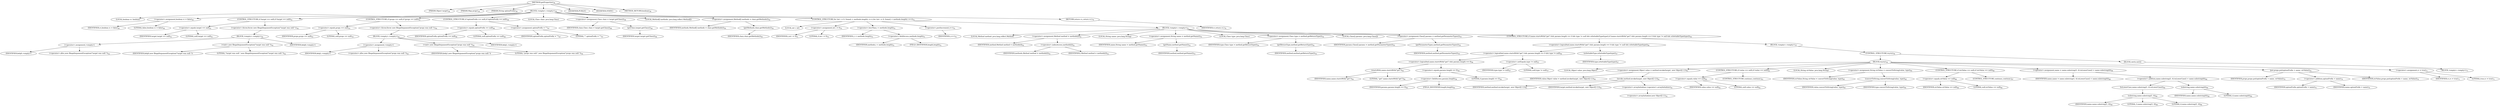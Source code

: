 digraph "getProperties" {  
"24" [label = <(METHOD,getProperties)<SUB>38</SUB>> ]
"25" [label = <(PARAM,Object target)<SUB>38</SUB>> ]
"26" [label = <(PARAM,Map props)<SUB>38</SUB>> ]
"27" [label = <(PARAM,String optionPrefix)<SUB>38</SUB>> ]
"28" [label = <(BLOCK,&lt;empty&gt;,&lt;empty&gt;)<SUB>38</SUB>> ]
"29" [label = <(LOCAL,boolean rc: boolean)> ]
"30" [label = <(&lt;operator&gt;.assignment,boolean rc = false)<SUB>40</SUB>> ]
"31" [label = <(IDENTIFIER,rc,boolean rc = false)<SUB>40</SUB>> ]
"32" [label = <(LITERAL,false,boolean rc = false)<SUB>40</SUB>> ]
"33" [label = <(CONTROL_STRUCTURE,if (target == null),if (target == null))<SUB>41</SUB>> ]
"34" [label = <(&lt;operator&gt;.equals,target == null)<SUB>41</SUB>> ]
"35" [label = <(IDENTIFIER,target,target == null)<SUB>41</SUB>> ]
"36" [label = <(LITERAL,null,target == null)<SUB>41</SUB>> ]
"37" [label = <(&lt;operator&gt;.throw,throw new IllegalArgumentException(&quot;target was null.&quot;);)<SUB>42</SUB>> ]
"38" [label = <(BLOCK,&lt;empty&gt;,&lt;empty&gt;)<SUB>42</SUB>> ]
"39" [label = <(&lt;operator&gt;.assignment,&lt;empty&gt;)> ]
"40" [label = <(IDENTIFIER,$obj0,&lt;empty&gt;)> ]
"41" [label = <(&lt;operator&gt;.alloc,new IllegalArgumentException(&quot;target was null.&quot;))<SUB>42</SUB>> ]
"42" [label = <(&lt;init&gt;,new IllegalArgumentException(&quot;target was null.&quot;))<SUB>42</SUB>> ]
"43" [label = <(IDENTIFIER,$obj0,new IllegalArgumentException(&quot;target was null.&quot;))> ]
"44" [label = <(LITERAL,&quot;target was null.&quot;,new IllegalArgumentException(&quot;target was null.&quot;))<SUB>42</SUB>> ]
"45" [label = <(IDENTIFIER,$obj0,&lt;empty&gt;)> ]
"46" [label = <(CONTROL_STRUCTURE,if (props == null),if (props == null))<SUB>43</SUB>> ]
"47" [label = <(&lt;operator&gt;.equals,props == null)<SUB>43</SUB>> ]
"48" [label = <(IDENTIFIER,props,props == null)<SUB>43</SUB>> ]
"49" [label = <(LITERAL,null,props == null)<SUB>43</SUB>> ]
"50" [label = <(&lt;operator&gt;.throw,throw new IllegalArgumentException(&quot;props was null.&quot;);)<SUB>44</SUB>> ]
"51" [label = <(BLOCK,&lt;empty&gt;,&lt;empty&gt;)<SUB>44</SUB>> ]
"52" [label = <(&lt;operator&gt;.assignment,&lt;empty&gt;)> ]
"53" [label = <(IDENTIFIER,$obj1,&lt;empty&gt;)> ]
"54" [label = <(&lt;operator&gt;.alloc,new IllegalArgumentException(&quot;props was null.&quot;))<SUB>44</SUB>> ]
"55" [label = <(&lt;init&gt;,new IllegalArgumentException(&quot;props was null.&quot;))<SUB>44</SUB>> ]
"56" [label = <(IDENTIFIER,$obj1,new IllegalArgumentException(&quot;props was null.&quot;))> ]
"57" [label = <(LITERAL,&quot;props was null.&quot;,new IllegalArgumentException(&quot;props was null.&quot;))<SUB>44</SUB>> ]
"58" [label = <(IDENTIFIER,$obj1,&lt;empty&gt;)> ]
"59" [label = <(CONTROL_STRUCTURE,if (optionPrefix == null),if (optionPrefix == null))<SUB>46</SUB>> ]
"60" [label = <(&lt;operator&gt;.equals,optionPrefix == null)<SUB>46</SUB>> ]
"61" [label = <(IDENTIFIER,optionPrefix,optionPrefix == null)<SUB>46</SUB>> ]
"62" [label = <(LITERAL,null,optionPrefix == null)<SUB>46</SUB>> ]
"63" [label = <(&lt;operator&gt;.assignment,optionPrefix = &quot;&quot;)<SUB>47</SUB>> ]
"64" [label = <(IDENTIFIER,optionPrefix,optionPrefix = &quot;&quot;)<SUB>47</SUB>> ]
"65" [label = <(LITERAL,&quot;&quot;,optionPrefix = &quot;&quot;)<SUB>47</SUB>> ]
"66" [label = <(LOCAL,Class clazz: java.lang.Class)> ]
"67" [label = <(&lt;operator&gt;.assignment,Class clazz = target.getClass())<SUB>49</SUB>> ]
"68" [label = <(IDENTIFIER,clazz,Class clazz = target.getClass())<SUB>49</SUB>> ]
"69" [label = <(getClass,target.getClass())<SUB>49</SUB>> ]
"70" [label = <(IDENTIFIER,target,target.getClass())<SUB>49</SUB>> ]
"71" [label = <(LOCAL,Method[] methods: java.lang.reflect.Method[])> ]
"72" [label = <(&lt;operator&gt;.assignment,Method[] methods = clazz.getMethods())<SUB>50</SUB>> ]
"73" [label = <(IDENTIFIER,methods,Method[] methods = clazz.getMethods())<SUB>50</SUB>> ]
"74" [label = <(getMethods,clazz.getMethods())<SUB>50</SUB>> ]
"75" [label = <(IDENTIFIER,clazz,clazz.getMethods())<SUB>50</SUB>> ]
"76" [label = <(CONTROL_STRUCTURE,for (int i = 0; Some(i &lt; methods.length); i++),for (int i = 0; Some(i &lt; methods.length); i++))<SUB>51</SUB>> ]
"77" [label = <(LOCAL,int i: int)> ]
"78" [label = <(&lt;operator&gt;.assignment,int i = 0)<SUB>51</SUB>> ]
"79" [label = <(IDENTIFIER,i,int i = 0)<SUB>51</SUB>> ]
"80" [label = <(LITERAL,0,int i = 0)<SUB>51</SUB>> ]
"81" [label = <(&lt;operator&gt;.lessThan,i &lt; methods.length)<SUB>51</SUB>> ]
"82" [label = <(IDENTIFIER,i,i &lt; methods.length)<SUB>51</SUB>> ]
"83" [label = <(&lt;operator&gt;.fieldAccess,methods.length)<SUB>51</SUB>> ]
"84" [label = <(IDENTIFIER,methods,i &lt; methods.length)<SUB>51</SUB>> ]
"85" [label = <(FIELD_IDENTIFIER,length,length)<SUB>51</SUB>> ]
"86" [label = <(&lt;operator&gt;.postIncrement,i++)<SUB>51</SUB>> ]
"87" [label = <(IDENTIFIER,i,i++)<SUB>51</SUB>> ]
"88" [label = <(BLOCK,&lt;empty&gt;,&lt;empty&gt;)<SUB>51</SUB>> ]
"89" [label = <(LOCAL,Method method: java.lang.reflect.Method)> ]
"90" [label = <(&lt;operator&gt;.assignment,Method method = methods[i])<SUB>52</SUB>> ]
"91" [label = <(IDENTIFIER,method,Method method = methods[i])<SUB>52</SUB>> ]
"92" [label = <(&lt;operator&gt;.indexAccess,methods[i])<SUB>52</SUB>> ]
"93" [label = <(IDENTIFIER,methods,Method method = methods[i])<SUB>52</SUB>> ]
"94" [label = <(IDENTIFIER,i,Method method = methods[i])<SUB>52</SUB>> ]
"95" [label = <(LOCAL,String name: java.lang.String)> ]
"96" [label = <(&lt;operator&gt;.assignment,String name = method.getName())<SUB>53</SUB>> ]
"97" [label = <(IDENTIFIER,name,String name = method.getName())<SUB>53</SUB>> ]
"98" [label = <(getName,method.getName())<SUB>53</SUB>> ]
"99" [label = <(IDENTIFIER,method,method.getName())<SUB>53</SUB>> ]
"100" [label = <(LOCAL,Class type: java.lang.Class)> ]
"101" [label = <(&lt;operator&gt;.assignment,Class type = method.getReturnType())<SUB>54</SUB>> ]
"102" [label = <(IDENTIFIER,type,Class type = method.getReturnType())<SUB>54</SUB>> ]
"103" [label = <(getReturnType,method.getReturnType())<SUB>54</SUB>> ]
"104" [label = <(IDENTIFIER,method,method.getReturnType())<SUB>54</SUB>> ]
"105" [label = <(LOCAL,Class[] params: java.lang.Class[])> ]
"106" [label = <(&lt;operator&gt;.assignment,Class[] params = method.getParameterTypes())<SUB>55</SUB>> ]
"107" [label = <(IDENTIFIER,params,Class[] params = method.getParameterTypes())<SUB>55</SUB>> ]
"108" [label = <(getParameterTypes,method.getParameterTypes())<SUB>55</SUB>> ]
"109" [label = <(IDENTIFIER,method,method.getParameterTypes())<SUB>55</SUB>> ]
"110" [label = <(CONTROL_STRUCTURE,if (name.startsWith(&quot;get&quot;) &amp;&amp; params.length == 0 &amp;&amp; type != null &amp;&amp; isSettableType(type)),if (name.startsWith(&quot;get&quot;) &amp;&amp; params.length == 0 &amp;&amp; type != null &amp;&amp; isSettableType(type)))<SUB>56</SUB>> ]
"111" [label = <(&lt;operator&gt;.logicalAnd,name.startsWith(&quot;get&quot;) &amp;&amp; params.length == 0 &amp;&amp; type != null &amp;&amp; isSettableType(type))<SUB>56</SUB>> ]
"112" [label = <(&lt;operator&gt;.logicalAnd,name.startsWith(&quot;get&quot;) &amp;&amp; params.length == 0 &amp;&amp; type != null)<SUB>56</SUB>> ]
"113" [label = <(&lt;operator&gt;.logicalAnd,name.startsWith(&quot;get&quot;) &amp;&amp; params.length == 0)<SUB>56</SUB>> ]
"114" [label = <(startsWith,name.startsWith(&quot;get&quot;))<SUB>56</SUB>> ]
"115" [label = <(IDENTIFIER,name,name.startsWith(&quot;get&quot;))<SUB>56</SUB>> ]
"116" [label = <(LITERAL,&quot;get&quot;,name.startsWith(&quot;get&quot;))<SUB>56</SUB>> ]
"117" [label = <(&lt;operator&gt;.equals,params.length == 0)<SUB>56</SUB>> ]
"118" [label = <(&lt;operator&gt;.fieldAccess,params.length)<SUB>56</SUB>> ]
"119" [label = <(IDENTIFIER,params,params.length == 0)<SUB>56</SUB>> ]
"120" [label = <(FIELD_IDENTIFIER,length,length)<SUB>56</SUB>> ]
"121" [label = <(LITERAL,0,params.length == 0)<SUB>56</SUB>> ]
"122" [label = <(&lt;operator&gt;.notEquals,type != null)<SUB>57</SUB>> ]
"123" [label = <(IDENTIFIER,type,type != null)<SUB>57</SUB>> ]
"124" [label = <(LITERAL,null,type != null)<SUB>57</SUB>> ]
"125" [label = <(isSettableType,isSettableType(type))<SUB>57</SUB>> ]
"126" [label = <(IDENTIFIER,type,isSettableType(type))<SUB>57</SUB>> ]
"127" [label = <(BLOCK,&lt;empty&gt;,&lt;empty&gt;)<SUB>57</SUB>> ]
"128" [label = <(CONTROL_STRUCTURE,try,try)<SUB>59</SUB>> ]
"129" [label = <(BLOCK,try,try)<SUB>59</SUB>> ]
"130" [label = <(LOCAL,Object value: java.lang.Object)> ]
"131" [label = <(&lt;operator&gt;.assignment,Object value = method.invoke(target, new Object[] {}))<SUB>61</SUB>> ]
"132" [label = <(IDENTIFIER,value,Object value = method.invoke(target, new Object[] {}))<SUB>61</SUB>> ]
"133" [label = <(invoke,method.invoke(target, new Object[] {}))<SUB>61</SUB>> ]
"134" [label = <(IDENTIFIER,method,method.invoke(target, new Object[] {}))<SUB>61</SUB>> ]
"135" [label = <(IDENTIFIER,target,method.invoke(target, new Object[] {}))<SUB>61</SUB>> ]
"136" [label = <(&lt;operator&gt;.arrayInitializer,&lt;operator&gt;.arrayInitializer)<SUB>61</SUB>> ]
"137" [label = <(&lt;operator&gt;.arrayInitializer,new Object[] {})<SUB>61</SUB>> ]
"138" [label = <(CONTROL_STRUCTURE,if (value == null),if (value == null))<SUB>62</SUB>> ]
"139" [label = <(&lt;operator&gt;.equals,value == null)<SUB>62</SUB>> ]
"140" [label = <(IDENTIFIER,value,value == null)<SUB>62</SUB>> ]
"141" [label = <(LITERAL,null,value == null)<SUB>62</SUB>> ]
"142" [label = <(CONTROL_STRUCTURE,continue;,continue;)<SUB>63</SUB>> ]
"143" [label = <(LOCAL,String strValue: java.lang.String)> ]
"144" [label = <(&lt;operator&gt;.assignment,String strValue = convertToString(value, type))<SUB>65</SUB>> ]
"145" [label = <(IDENTIFIER,strValue,String strValue = convertToString(value, type))<SUB>65</SUB>> ]
"146" [label = <(convertToString,convertToString(value, type))<SUB>65</SUB>> ]
"147" [label = <(IDENTIFIER,value,convertToString(value, type))<SUB>65</SUB>> ]
"148" [label = <(IDENTIFIER,type,convertToString(value, type))<SUB>65</SUB>> ]
"149" [label = <(CONTROL_STRUCTURE,if (strValue == null),if (strValue == null))<SUB>66</SUB>> ]
"150" [label = <(&lt;operator&gt;.equals,strValue == null)<SUB>66</SUB>> ]
"151" [label = <(IDENTIFIER,strValue,strValue == null)<SUB>66</SUB>> ]
"152" [label = <(LITERAL,null,strValue == null)<SUB>66</SUB>> ]
"153" [label = <(CONTROL_STRUCTURE,continue;,continue;)<SUB>67</SUB>> ]
"154" [label = <(&lt;operator&gt;.assignment,name = name.substring(3, 4).toLowerCase() + name.substring(4))<SUB>69</SUB>> ]
"155" [label = <(IDENTIFIER,name,name = name.substring(3, 4).toLowerCase() + name.substring(4))<SUB>69</SUB>> ]
"156" [label = <(&lt;operator&gt;.addition,name.substring(3, 4).toLowerCase() + name.substring(4))<SUB>69</SUB>> ]
"157" [label = <(toLowerCase,name.substring(3, 4).toLowerCase())<SUB>69</SUB>> ]
"158" [label = <(substring,name.substring(3, 4))<SUB>69</SUB>> ]
"159" [label = <(IDENTIFIER,name,name.substring(3, 4))<SUB>69</SUB>> ]
"160" [label = <(LITERAL,3,name.substring(3, 4))<SUB>69</SUB>> ]
"161" [label = <(LITERAL,4,name.substring(3, 4))<SUB>69</SUB>> ]
"162" [label = <(substring,name.substring(4))<SUB>69</SUB>> ]
"163" [label = <(IDENTIFIER,name,name.substring(4))<SUB>69</SUB>> ]
"164" [label = <(LITERAL,4,name.substring(4))<SUB>69</SUB>> ]
"165" [label = <(put,props.put(optionPrefix + name, strValue))<SUB>70</SUB>> ]
"166" [label = <(IDENTIFIER,props,props.put(optionPrefix + name, strValue))<SUB>70</SUB>> ]
"167" [label = <(&lt;operator&gt;.addition,optionPrefix + name)<SUB>70</SUB>> ]
"168" [label = <(IDENTIFIER,optionPrefix,optionPrefix + name)<SUB>70</SUB>> ]
"169" [label = <(IDENTIFIER,name,optionPrefix + name)<SUB>70</SUB>> ]
"170" [label = <(IDENTIFIER,strValue,props.put(optionPrefix + name, strValue))<SUB>70</SUB>> ]
"171" [label = <(&lt;operator&gt;.assignment,rc = true)<SUB>71</SUB>> ]
"172" [label = <(IDENTIFIER,rc,rc = true)<SUB>71</SUB>> ]
"173" [label = <(LITERAL,true,rc = true)<SUB>71</SUB>> ]
"174" [label = <(BLOCK,catch,catch)> ]
"175" [label = <(BLOCK,&lt;empty&gt;,&lt;empty&gt;)<SUB>73</SUB>> ]
"176" [label = <(RETURN,return rc;,return rc;)<SUB>79</SUB>> ]
"177" [label = <(IDENTIFIER,rc,return rc;)<SUB>79</SUB>> ]
"178" [label = <(MODIFIER,PUBLIC)> ]
"179" [label = <(MODIFIER,STATIC)> ]
"180" [label = <(METHOD_RETURN,boolean)<SUB>38</SUB>> ]
  "24" -> "25" 
  "24" -> "26" 
  "24" -> "27" 
  "24" -> "28" 
  "24" -> "178" 
  "24" -> "179" 
  "24" -> "180" 
  "28" -> "29" 
  "28" -> "30" 
  "28" -> "33" 
  "28" -> "46" 
  "28" -> "59" 
  "28" -> "66" 
  "28" -> "67" 
  "28" -> "71" 
  "28" -> "72" 
  "28" -> "76" 
  "28" -> "176" 
  "30" -> "31" 
  "30" -> "32" 
  "33" -> "34" 
  "33" -> "37" 
  "34" -> "35" 
  "34" -> "36" 
  "37" -> "38" 
  "38" -> "39" 
  "38" -> "42" 
  "38" -> "45" 
  "39" -> "40" 
  "39" -> "41" 
  "42" -> "43" 
  "42" -> "44" 
  "46" -> "47" 
  "46" -> "50" 
  "47" -> "48" 
  "47" -> "49" 
  "50" -> "51" 
  "51" -> "52" 
  "51" -> "55" 
  "51" -> "58" 
  "52" -> "53" 
  "52" -> "54" 
  "55" -> "56" 
  "55" -> "57" 
  "59" -> "60" 
  "59" -> "63" 
  "60" -> "61" 
  "60" -> "62" 
  "63" -> "64" 
  "63" -> "65" 
  "67" -> "68" 
  "67" -> "69" 
  "69" -> "70" 
  "72" -> "73" 
  "72" -> "74" 
  "74" -> "75" 
  "76" -> "77" 
  "76" -> "78" 
  "76" -> "81" 
  "76" -> "86" 
  "76" -> "88" 
  "78" -> "79" 
  "78" -> "80" 
  "81" -> "82" 
  "81" -> "83" 
  "83" -> "84" 
  "83" -> "85" 
  "86" -> "87" 
  "88" -> "89" 
  "88" -> "90" 
  "88" -> "95" 
  "88" -> "96" 
  "88" -> "100" 
  "88" -> "101" 
  "88" -> "105" 
  "88" -> "106" 
  "88" -> "110" 
  "90" -> "91" 
  "90" -> "92" 
  "92" -> "93" 
  "92" -> "94" 
  "96" -> "97" 
  "96" -> "98" 
  "98" -> "99" 
  "101" -> "102" 
  "101" -> "103" 
  "103" -> "104" 
  "106" -> "107" 
  "106" -> "108" 
  "108" -> "109" 
  "110" -> "111" 
  "110" -> "127" 
  "111" -> "112" 
  "111" -> "125" 
  "112" -> "113" 
  "112" -> "122" 
  "113" -> "114" 
  "113" -> "117" 
  "114" -> "115" 
  "114" -> "116" 
  "117" -> "118" 
  "117" -> "121" 
  "118" -> "119" 
  "118" -> "120" 
  "122" -> "123" 
  "122" -> "124" 
  "125" -> "126" 
  "127" -> "128" 
  "128" -> "129" 
  "128" -> "174" 
  "129" -> "130" 
  "129" -> "131" 
  "129" -> "138" 
  "129" -> "143" 
  "129" -> "144" 
  "129" -> "149" 
  "129" -> "154" 
  "129" -> "165" 
  "129" -> "171" 
  "131" -> "132" 
  "131" -> "133" 
  "133" -> "134" 
  "133" -> "135" 
  "133" -> "136" 
  "136" -> "137" 
  "138" -> "139" 
  "138" -> "142" 
  "139" -> "140" 
  "139" -> "141" 
  "144" -> "145" 
  "144" -> "146" 
  "146" -> "147" 
  "146" -> "148" 
  "149" -> "150" 
  "149" -> "153" 
  "150" -> "151" 
  "150" -> "152" 
  "154" -> "155" 
  "154" -> "156" 
  "156" -> "157" 
  "156" -> "162" 
  "157" -> "158" 
  "158" -> "159" 
  "158" -> "160" 
  "158" -> "161" 
  "162" -> "163" 
  "162" -> "164" 
  "165" -> "166" 
  "165" -> "167" 
  "165" -> "170" 
  "167" -> "168" 
  "167" -> "169" 
  "171" -> "172" 
  "171" -> "173" 
  "174" -> "175" 
  "176" -> "177" 
}
